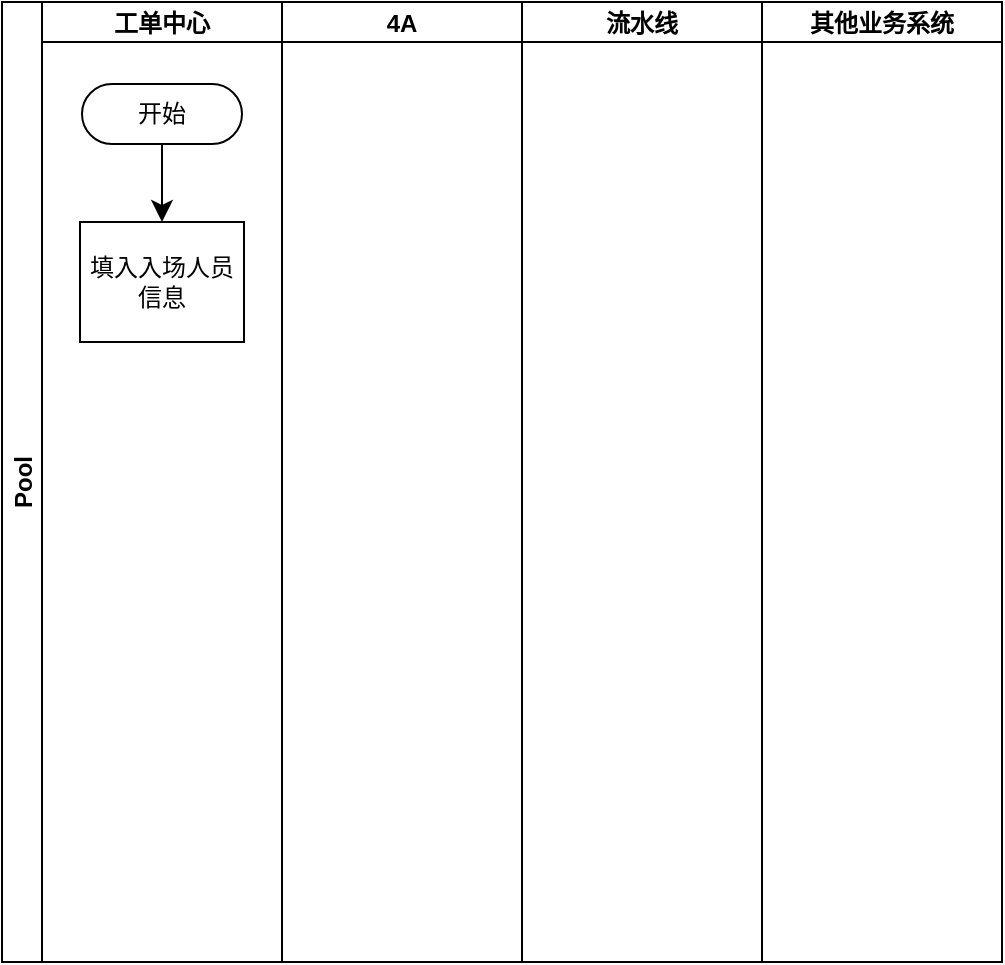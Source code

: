 <mxfile version="24.8.0" pages="2">
  <diagram name="入职" id="394QF5HkSigVWSSdKdKR">
    <mxGraphModel dx="1124" dy="460" grid="0" gridSize="10" guides="1" tooltips="1" connect="1" arrows="1" fold="1" page="0" pageScale="1" pageWidth="827" pageHeight="1169" math="0" shadow="0">
      <root>
        <mxCell id="0" />
        <mxCell id="1" parent="0" />
        <mxCell id="weRAwSlCAQTy1J870j7T-2" value="Pool" style="swimlane;childLayout=stackLayout;resizeParent=1;resizeParentMax=0;startSize=20;horizontal=0;horizontalStack=1;" vertex="1" parent="1">
          <mxGeometry x="-142" y="358" width="500" height="480" as="geometry" />
        </mxCell>
        <mxCell id="weRAwSlCAQTy1J870j7T-3" value="工单中心" style="swimlane;startSize=20;" vertex="1" parent="weRAwSlCAQTy1J870j7T-2">
          <mxGeometry x="20" width="120" height="480" as="geometry" />
        </mxCell>
        <mxCell id="weRAwSlCAQTy1J870j7T-12" style="edgeStyle=none;curved=1;rounded=0;orthogonalLoop=1;jettySize=auto;html=1;entryX=0.5;entryY=0;entryDx=0;entryDy=0;fontSize=12;startSize=8;endSize=8;" edge="1" parent="weRAwSlCAQTy1J870j7T-3" source="weRAwSlCAQTy1J870j7T-1" target="weRAwSlCAQTy1J870j7T-11">
          <mxGeometry relative="1" as="geometry" />
        </mxCell>
        <mxCell id="weRAwSlCAQTy1J870j7T-1" value="开始" style="html=1;dashed=0;whiteSpace=wrap;shape=mxgraph.dfd.start" vertex="1" parent="weRAwSlCAQTy1J870j7T-3">
          <mxGeometry x="20" y="41" width="80" height="30" as="geometry" />
        </mxCell>
        <mxCell id="weRAwSlCAQTy1J870j7T-11" value="填入入场人员信息" style="rounded=0;whiteSpace=wrap;html=1;" vertex="1" parent="weRAwSlCAQTy1J870j7T-3">
          <mxGeometry x="19" y="110" width="82" height="60" as="geometry" />
        </mxCell>
        <mxCell id="weRAwSlCAQTy1J870j7T-4" value="4A" style="swimlane;startSize=20;" vertex="1" parent="weRAwSlCAQTy1J870j7T-2">
          <mxGeometry x="140" width="120" height="480" as="geometry" />
        </mxCell>
        <mxCell id="weRAwSlCAQTy1J870j7T-5" value="流水线" style="swimlane;startSize=20;" vertex="1" parent="weRAwSlCAQTy1J870j7T-2">
          <mxGeometry x="260" width="120" height="480" as="geometry" />
        </mxCell>
        <mxCell id="weRAwSlCAQTy1J870j7T-6" value="其他业务系统" style="swimlane;startSize=20;" vertex="1" parent="weRAwSlCAQTy1J870j7T-2">
          <mxGeometry x="380" width="120" height="480" as="geometry" />
        </mxCell>
      </root>
    </mxGraphModel>
  </diagram>
  <diagram id="UgyH6NhQYJrUJ4Tl2Df5" name="数据流图">
    <mxGraphModel dx="1450" dy="667" grid="0" gridSize="10" guides="1" tooltips="1" connect="1" arrows="1" fold="1" page="0" pageScale="1" pageWidth="827" pageHeight="1169" math="0" shadow="0">
      <root>
        <mxCell id="0" />
        <mxCell id="1" parent="0" />
        <mxCell id="XwG2M5gsoZx2esYeOmDs-9" value="" style="edgeStyle=orthogonalEdgeStyle;rounded=0;orthogonalLoop=1;jettySize=auto;html=1;fontSize=12;startSize=8;endSize=8;exitX=1;exitY=0.5;exitDx=0;exitDy=0;" edge="1" parent="1" source="XwG2M5gsoZx2esYeOmDs-2" target="XwG2M5gsoZx2esYeOmDs-8">
          <mxGeometry relative="1" as="geometry">
            <Array as="points">
              <mxPoint x="88" y="170" />
              <mxPoint x="88" y="88" />
            </Array>
          </mxGeometry>
        </mxCell>
        <mxCell id="XwG2M5gsoZx2esYeOmDs-16" value="工单中心" style="swimlane;" vertex="1" parent="1">
          <mxGeometry x="-158" y="12" width="186" height="206" as="geometry" />
        </mxCell>
        <mxCell id="XwG2M5gsoZx2esYeOmDs-1" value="开始" style="strokeWidth=2;html=1;shape=mxgraph.flowchart.start_1;whiteSpace=wrap;" vertex="1" parent="XwG2M5gsoZx2esYeOmDs-16">
          <mxGeometry x="44" y="34" width="100" height="60" as="geometry" />
        </mxCell>
        <mxCell id="XwG2M5gsoZx2esYeOmDs-2" value="合作伙伴入场人员信息" style="whiteSpace=wrap;html=1;strokeWidth=2;" vertex="1" parent="XwG2M5gsoZx2esYeOmDs-16">
          <mxGeometry x="34" y="128" width="120" height="60" as="geometry" />
        </mxCell>
        <mxCell id="XwG2M5gsoZx2esYeOmDs-12" value="" style="edgeStyle=none;curved=1;rounded=0;orthogonalLoop=1;jettySize=auto;html=1;fontSize=12;startSize=8;endSize=8;" edge="1" parent="XwG2M5gsoZx2esYeOmDs-16" source="XwG2M5gsoZx2esYeOmDs-1" target="XwG2M5gsoZx2esYeOmDs-2">
          <mxGeometry relative="1" as="geometry" />
        </mxCell>
        <mxCell id="XwG2M5gsoZx2esYeOmDs-17" value="4A" style="swimlane;" vertex="1" parent="1">
          <mxGeometry x="137" y="15" width="200" height="200" as="geometry" />
        </mxCell>
        <mxCell id="XwG2M5gsoZx2esYeOmDs-8" value="&lt;div&gt;接收合作伙伴人员信息&lt;/div&gt;&lt;div&gt;本地产生合作伙伴账号&lt;/div&gt;" style="whiteSpace=wrap;html=1;strokeWidth=2;" vertex="1" parent="XwG2M5gsoZx2esYeOmDs-17">
          <mxGeometry x="37" y="37" width="126" height="60" as="geometry" />
        </mxCell>
        <mxCell id="XwG2M5gsoZx2esYeOmDs-14" value="根据账号类型配置的推送系统，推送账号信息" style="whiteSpace=wrap;html=1;strokeWidth=2;" vertex="1" parent="XwG2M5gsoZx2esYeOmDs-17">
          <mxGeometry x="40" y="126" width="120" height="60" as="geometry" />
        </mxCell>
        <mxCell id="XwG2M5gsoZx2esYeOmDs-15" value="" style="edgeStyle=none;curved=1;rounded=0;orthogonalLoop=1;jettySize=auto;html=1;fontSize=12;startSize=8;endSize=8;" edge="1" parent="XwG2M5gsoZx2esYeOmDs-17" source="XwG2M5gsoZx2esYeOmDs-8" target="XwG2M5gsoZx2esYeOmDs-14">
          <mxGeometry relative="1" as="geometry" />
        </mxCell>
        <mxCell id="XwG2M5gsoZx2esYeOmDs-18" value="流水线" style="swimlane;" vertex="1" parent="1">
          <mxGeometry x="135" y="290" width="200" height="151" as="geometry" />
        </mxCell>
        <mxCell id="XwG2M5gsoZx2esYeOmDs-24" value="账号、所属企业等账号信息，包含职位名称、职位编码字段等" style="whiteSpace=wrap;html=1;strokeWidth=2;" vertex="1" parent="XwG2M5gsoZx2esYeOmDs-18">
          <mxGeometry x="32" y="42" width="120" height="60" as="geometry" />
        </mxCell>
        <mxCell id="XwG2M5gsoZx2esYeOmDs-23" style="edgeStyle=orthogonalEdgeStyle;rounded=0;orthogonalLoop=1;jettySize=auto;html=1;fontSize=12;startSize=8;endSize=8;entryX=1;entryY=0.5;entryDx=0;entryDy=0;exitX=1;exitY=0.5;exitDx=0;exitDy=0;" edge="1" parent="1" source="XwG2M5gsoZx2esYeOmDs-14" target="XwG2M5gsoZx2esYeOmDs-24">
          <mxGeometry relative="1" as="geometry">
            <mxPoint x="227" y="265.4" as="targetPoint" />
            <Array as="points">
              <mxPoint x="369" y="177" />
              <mxPoint x="369" y="362" />
            </Array>
          </mxGeometry>
        </mxCell>
        <mxCell id="XwG2M5gsoZx2esYeOmDs-25" value="零信任等系统" style="swimlane;" vertex="1" parent="1">
          <mxGeometry x="-165" y="288" width="200" height="151" as="geometry" />
        </mxCell>
        <mxCell id="XwG2M5gsoZx2esYeOmDs-26" value="账号、所属企业等账号信息" style="whiteSpace=wrap;html=1;strokeWidth=2;" vertex="1" parent="XwG2M5gsoZx2esYeOmDs-25">
          <mxGeometry x="32" y="42" width="120" height="60" as="geometry" />
        </mxCell>
        <mxCell id="XwG2M5gsoZx2esYeOmDs-27" style="edgeStyle=orthogonalEdgeStyle;rounded=0;orthogonalLoop=1;jettySize=auto;html=1;entryX=0.978;entryY=0.617;entryDx=0;entryDy=0;entryPerimeter=0;fontSize=12;startSize=8;endSize=8;" edge="1" parent="1" source="XwG2M5gsoZx2esYeOmDs-14" target="XwG2M5gsoZx2esYeOmDs-26">
          <mxGeometry relative="1" as="geometry">
            <Array as="points">
              <mxPoint x="237" y="250" />
              <mxPoint x="70" y="250" />
              <mxPoint x="70" y="367" />
            </Array>
          </mxGeometry>
        </mxCell>
      </root>
    </mxGraphModel>
  </diagram>
</mxfile>
